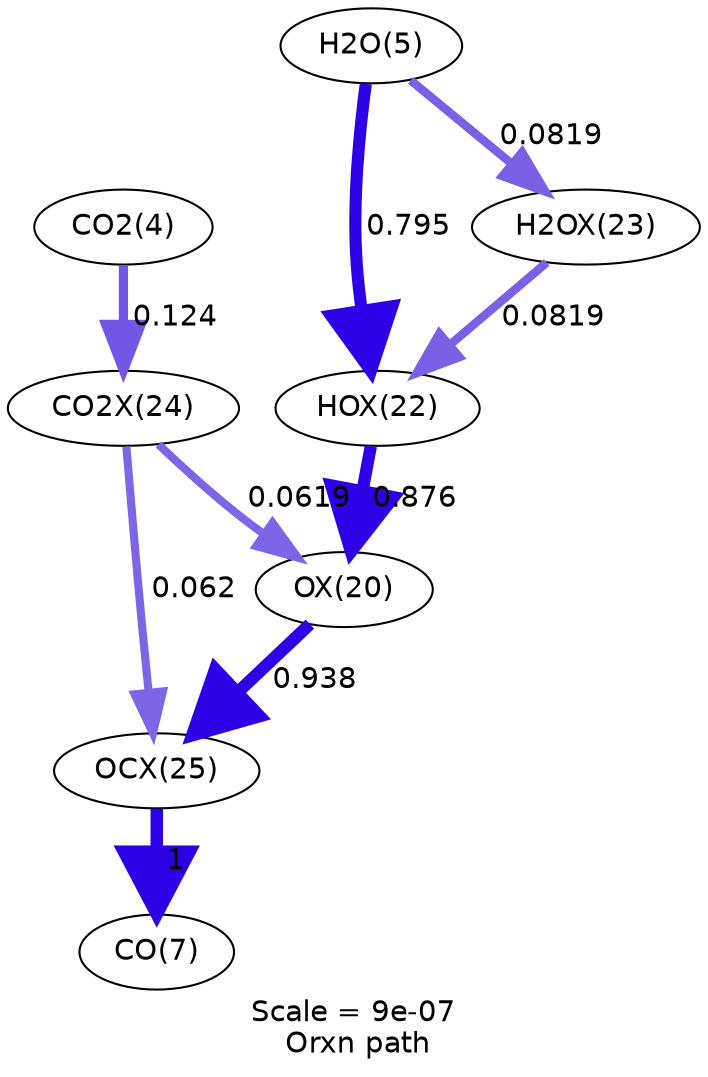 digraph reaction_paths {
center=1;
s31 -> s29[fontname="Helvetica", penwidth=5.9, arrowsize=2.95, color="0.7, 1.38, 0.9"
, label=" 0.876"];
s29 -> s34[fontname="Helvetica", penwidth=5.95, arrowsize=2.98, color="0.7, 1.44, 0.9"
, label=" 0.938"];
s33 -> s29[fontname="Helvetica", penwidth=3.9, arrowsize=1.95, color="0.7, 0.562, 0.9"
, label=" 0.0619"];
s6 -> s31[fontname="Helvetica", penwidth=5.83, arrowsize=2.91, color="0.7, 1.3, 0.9"
, label=" 0.795"];
s32 -> s31[fontname="Helvetica", penwidth=4.11, arrowsize=2.06, color="0.7, 0.582, 0.9"
, label=" 0.0819"];
s6 -> s32[fontname="Helvetica", penwidth=4.11, arrowsize=2.06, color="0.7, 0.582, 0.9"
, label=" 0.0819"];
s34 -> s8[fontname="Helvetica", penwidth=6, arrowsize=3, color="0.7, 1.5, 0.9"
, label=" 1"];
s33 -> s34[fontname="Helvetica", penwidth=3.9, arrowsize=1.95, color="0.7, 0.562, 0.9"
, label=" 0.062"];
s5 -> s33[fontname="Helvetica", penwidth=4.42, arrowsize=2.21, color="0.7, 0.624, 0.9"
, label=" 0.124"];
s5 [ fontname="Helvetica", label="CO2(4)"];
s6 [ fontname="Helvetica", label="H2O(5)"];
s8 [ fontname="Helvetica", label="CO(7)"];
s29 [ fontname="Helvetica", label="OX(20)"];
s31 [ fontname="Helvetica", label="HOX(22)"];
s32 [ fontname="Helvetica", label="H2OX(23)"];
s33 [ fontname="Helvetica", label="CO2X(24)"];
s34 [ fontname="Helvetica", label="OCX(25)"];
 label = "Scale = 9e-07\l Orxn path";
 fontname = "Helvetica";
}
